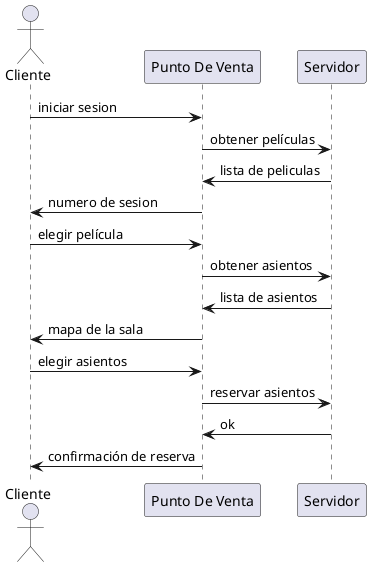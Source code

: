 @startuml
actor Cliente as c
participant "Punto De Venta" as pv
participant Servidor as s

c->pv : iniciar sesion
pv->s : obtener películas
s->pv : lista de peliculas
pv -> c : numero de sesion
c -> pv : elegir película
pv->s : obtener asientos
s->pv : lista de asientos
pv -> c : mapa de la sala
c -> pv : elegir asientos
pv->s : reservar asientos
s->pv : ok
pv->c : confirmación de reserva
@enduml
